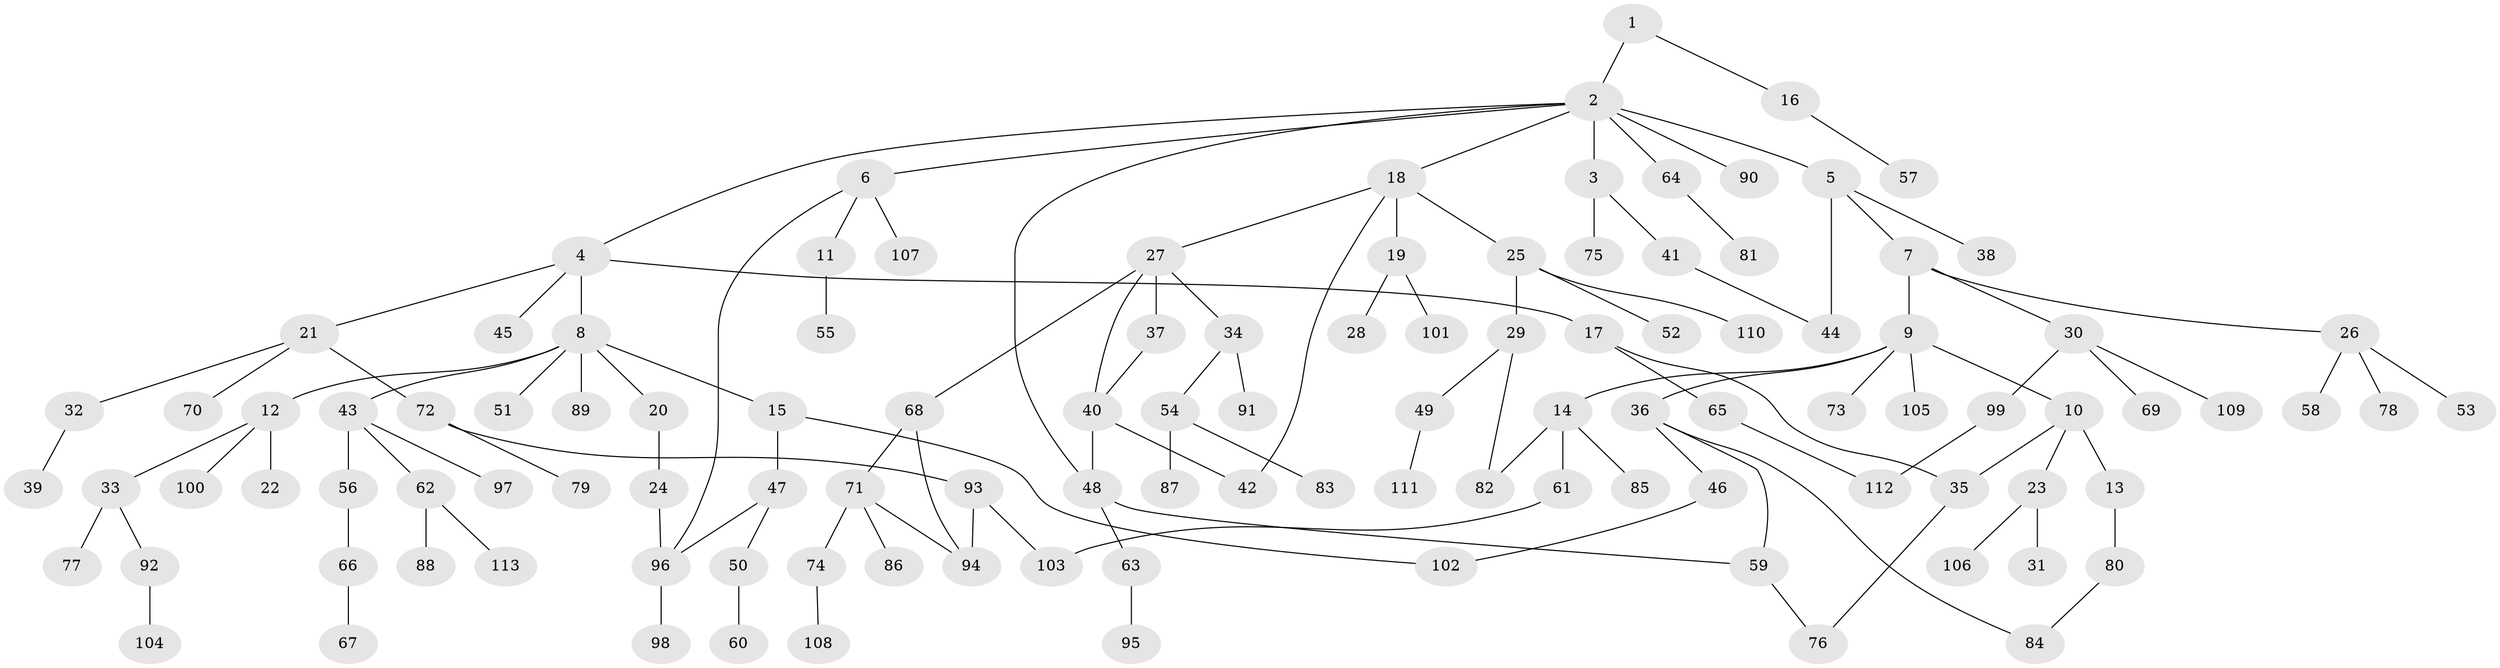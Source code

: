 // coarse degree distribution, {5: 0.03389830508474576, 7: 0.01694915254237288, 2: 0.2542372881355932, 4: 0.11864406779661017, 3: 0.23728813559322035, 6: 0.01694915254237288, 1: 0.3220338983050847}
// Generated by graph-tools (version 1.1) at 2025/48/03/04/25 22:48:41]
// undirected, 113 vertices, 128 edges
graph export_dot {
  node [color=gray90,style=filled];
  1;
  2;
  3;
  4;
  5;
  6;
  7;
  8;
  9;
  10;
  11;
  12;
  13;
  14;
  15;
  16;
  17;
  18;
  19;
  20;
  21;
  22;
  23;
  24;
  25;
  26;
  27;
  28;
  29;
  30;
  31;
  32;
  33;
  34;
  35;
  36;
  37;
  38;
  39;
  40;
  41;
  42;
  43;
  44;
  45;
  46;
  47;
  48;
  49;
  50;
  51;
  52;
  53;
  54;
  55;
  56;
  57;
  58;
  59;
  60;
  61;
  62;
  63;
  64;
  65;
  66;
  67;
  68;
  69;
  70;
  71;
  72;
  73;
  74;
  75;
  76;
  77;
  78;
  79;
  80;
  81;
  82;
  83;
  84;
  85;
  86;
  87;
  88;
  89;
  90;
  91;
  92;
  93;
  94;
  95;
  96;
  97;
  98;
  99;
  100;
  101;
  102;
  103;
  104;
  105;
  106;
  107;
  108;
  109;
  110;
  111;
  112;
  113;
  1 -- 2;
  1 -- 16;
  2 -- 3;
  2 -- 4;
  2 -- 5;
  2 -- 6;
  2 -- 18;
  2 -- 48;
  2 -- 64;
  2 -- 90;
  3 -- 41;
  3 -- 75;
  4 -- 8;
  4 -- 17;
  4 -- 21;
  4 -- 45;
  5 -- 7;
  5 -- 38;
  5 -- 44;
  6 -- 11;
  6 -- 96;
  6 -- 107;
  7 -- 9;
  7 -- 26;
  7 -- 30;
  8 -- 12;
  8 -- 15;
  8 -- 20;
  8 -- 43;
  8 -- 51;
  8 -- 89;
  9 -- 10;
  9 -- 14;
  9 -- 36;
  9 -- 73;
  9 -- 105;
  10 -- 13;
  10 -- 23;
  10 -- 35;
  11 -- 55;
  12 -- 22;
  12 -- 33;
  12 -- 100;
  13 -- 80;
  14 -- 61;
  14 -- 82;
  14 -- 85;
  15 -- 47;
  15 -- 102;
  16 -- 57;
  17 -- 35;
  17 -- 65;
  18 -- 19;
  18 -- 25;
  18 -- 27;
  18 -- 42;
  19 -- 28;
  19 -- 101;
  20 -- 24;
  21 -- 32;
  21 -- 70;
  21 -- 72;
  23 -- 31;
  23 -- 106;
  24 -- 96;
  25 -- 29;
  25 -- 52;
  25 -- 110;
  26 -- 53;
  26 -- 58;
  26 -- 78;
  27 -- 34;
  27 -- 37;
  27 -- 40;
  27 -- 68;
  29 -- 49;
  29 -- 82;
  30 -- 69;
  30 -- 99;
  30 -- 109;
  32 -- 39;
  33 -- 77;
  33 -- 92;
  34 -- 54;
  34 -- 91;
  35 -- 76;
  36 -- 46;
  36 -- 84;
  36 -- 59;
  37 -- 40;
  40 -- 42;
  40 -- 48;
  41 -- 44;
  43 -- 56;
  43 -- 62;
  43 -- 97;
  46 -- 102;
  47 -- 50;
  47 -- 96;
  48 -- 59;
  48 -- 63;
  49 -- 111;
  50 -- 60;
  54 -- 83;
  54 -- 87;
  56 -- 66;
  59 -- 76;
  61 -- 103;
  62 -- 88;
  62 -- 113;
  63 -- 95;
  64 -- 81;
  65 -- 112;
  66 -- 67;
  68 -- 71;
  68 -- 94;
  71 -- 74;
  71 -- 86;
  71 -- 94;
  72 -- 79;
  72 -- 93;
  74 -- 108;
  80 -- 84;
  92 -- 104;
  93 -- 103;
  93 -- 94;
  96 -- 98;
  99 -- 112;
}
